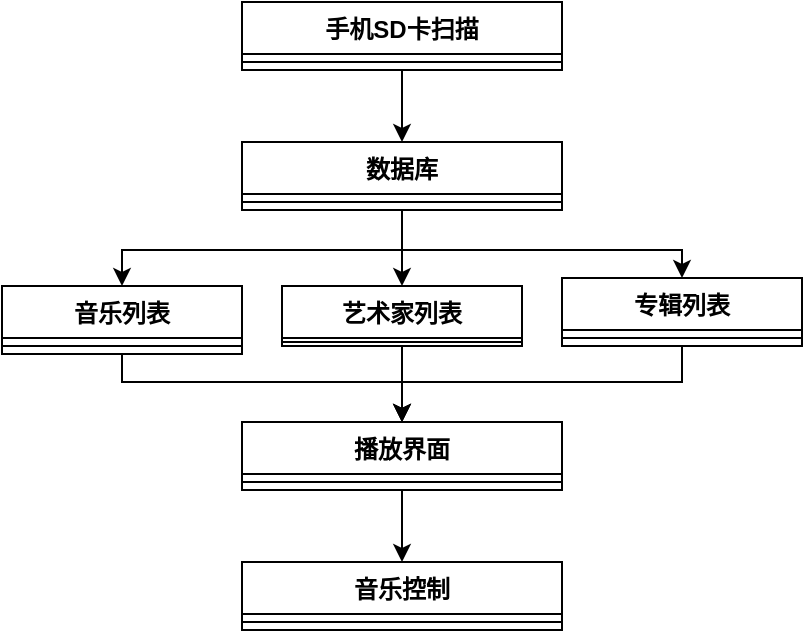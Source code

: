 <mxfile version="14.1.8" type="github">
  <diagram name="Page-1" id="e7e014a7-5840-1c2e-5031-d8a46d1fe8dd">
    <mxGraphModel dx="862" dy="681" grid="1" gridSize="10" guides="1" tooltips="1" connect="1" arrows="1" fold="1" page="1" pageScale="1" pageWidth="1169" pageHeight="826" background="#ffffff" math="0" shadow="0">
      <root>
        <mxCell id="0" />
        <mxCell id="1" parent="0" />
        <mxCell id="L2IM8PHdvOky3r9GJcnh-61" style="edgeStyle=orthogonalEdgeStyle;rounded=0;orthogonalLoop=1;jettySize=auto;html=1;exitX=0.5;exitY=1;exitDx=0;exitDy=0;entryX=0.5;entryY=0;entryDx=0;entryDy=0;" edge="1" parent="1" source="L2IM8PHdvOky3r9GJcnh-41" target="L2IM8PHdvOky3r9GJcnh-49">
          <mxGeometry relative="1" as="geometry" />
        </mxCell>
        <mxCell id="L2IM8PHdvOky3r9GJcnh-41" value="手机SD卡扫描" style="swimlane;fontStyle=1;align=center;verticalAlign=top;childLayout=stackLayout;horizontal=1;startSize=26;horizontalStack=0;resizeParent=1;resizeParentMax=0;resizeLast=0;collapsible=1;marginBottom=0;" vertex="1" parent="1">
          <mxGeometry x="260" y="150" width="160" height="34" as="geometry" />
        </mxCell>
        <mxCell id="L2IM8PHdvOky3r9GJcnh-43" value="" style="line;strokeWidth=1;fillColor=none;align=left;verticalAlign=middle;spacingTop=-1;spacingLeft=3;spacingRight=3;rotatable=0;labelPosition=right;points=[];portConstraint=eastwest;" vertex="1" parent="L2IM8PHdvOky3r9GJcnh-41">
          <mxGeometry y="26" width="160" height="8" as="geometry" />
        </mxCell>
        <mxCell id="L2IM8PHdvOky3r9GJcnh-62" style="edgeStyle=orthogonalEdgeStyle;rounded=0;orthogonalLoop=1;jettySize=auto;html=1;exitX=0.5;exitY=1;exitDx=0;exitDy=0;entryX=0.5;entryY=0;entryDx=0;entryDy=0;" edge="1" parent="1" source="L2IM8PHdvOky3r9GJcnh-49" target="L2IM8PHdvOky3r9GJcnh-53">
          <mxGeometry relative="1" as="geometry" />
        </mxCell>
        <mxCell id="L2IM8PHdvOky3r9GJcnh-65" style="edgeStyle=orthogonalEdgeStyle;rounded=0;orthogonalLoop=1;jettySize=auto;html=1;exitX=0.5;exitY=1;exitDx=0;exitDy=0;entryX=0.5;entryY=0;entryDx=0;entryDy=0;" edge="1" parent="1" source="L2IM8PHdvOky3r9GJcnh-49" target="L2IM8PHdvOky3r9GJcnh-55">
          <mxGeometry relative="1" as="geometry">
            <Array as="points">
              <mxPoint x="340" y="274" />
              <mxPoint x="480" y="274" />
            </Array>
          </mxGeometry>
        </mxCell>
        <mxCell id="L2IM8PHdvOky3r9GJcnh-66" style="edgeStyle=orthogonalEdgeStyle;rounded=0;orthogonalLoop=1;jettySize=auto;html=1;exitX=0.5;exitY=1;exitDx=0;exitDy=0;entryX=0.5;entryY=0;entryDx=0;entryDy=0;" edge="1" parent="1" source="L2IM8PHdvOky3r9GJcnh-49" target="L2IM8PHdvOky3r9GJcnh-51">
          <mxGeometry relative="1" as="geometry">
            <Array as="points">
              <mxPoint x="340" y="274" />
              <mxPoint x="200" y="274" />
            </Array>
          </mxGeometry>
        </mxCell>
        <mxCell id="L2IM8PHdvOky3r9GJcnh-49" value="数据库" style="swimlane;fontStyle=1;align=center;verticalAlign=top;childLayout=stackLayout;horizontal=1;startSize=26;horizontalStack=0;resizeParent=1;resizeParentMax=0;resizeLast=0;collapsible=1;marginBottom=0;" vertex="1" parent="1">
          <mxGeometry x="260" y="220" width="160" height="34" as="geometry" />
        </mxCell>
        <mxCell id="L2IM8PHdvOky3r9GJcnh-50" value="" style="line;strokeWidth=1;fillColor=none;align=left;verticalAlign=middle;spacingTop=-1;spacingLeft=3;spacingRight=3;rotatable=0;labelPosition=right;points=[];portConstraint=eastwest;" vertex="1" parent="L2IM8PHdvOky3r9GJcnh-49">
          <mxGeometry y="26" width="160" height="8" as="geometry" />
        </mxCell>
        <mxCell id="L2IM8PHdvOky3r9GJcnh-67" style="edgeStyle=orthogonalEdgeStyle;rounded=0;orthogonalLoop=1;jettySize=auto;html=1;exitX=0.5;exitY=1;exitDx=0;exitDy=0;" edge="1" parent="1" source="L2IM8PHdvOky3r9GJcnh-51">
          <mxGeometry relative="1" as="geometry">
            <mxPoint x="340" y="360" as="targetPoint" />
            <Array as="points">
              <mxPoint x="200" y="340" />
              <mxPoint x="340" y="340" />
            </Array>
          </mxGeometry>
        </mxCell>
        <mxCell id="L2IM8PHdvOky3r9GJcnh-51" value="音乐列表" style="swimlane;fontStyle=1;align=center;verticalAlign=top;childLayout=stackLayout;horizontal=1;startSize=26;horizontalStack=0;resizeParent=1;resizeParentMax=0;resizeLast=0;collapsible=1;marginBottom=0;" vertex="1" parent="1">
          <mxGeometry x="140" y="292" width="120" height="34" as="geometry" />
        </mxCell>
        <mxCell id="L2IM8PHdvOky3r9GJcnh-52" value="" style="line;strokeWidth=1;fillColor=none;align=left;verticalAlign=middle;spacingTop=-1;spacingLeft=3;spacingRight=3;rotatable=0;labelPosition=right;points=[];portConstraint=eastwest;" vertex="1" parent="L2IM8PHdvOky3r9GJcnh-51">
          <mxGeometry y="26" width="120" height="8" as="geometry" />
        </mxCell>
        <mxCell id="L2IM8PHdvOky3r9GJcnh-63" style="edgeStyle=orthogonalEdgeStyle;rounded=0;orthogonalLoop=1;jettySize=auto;html=1;exitX=0.5;exitY=1;exitDx=0;exitDy=0;entryX=0.5;entryY=0;entryDx=0;entryDy=0;" edge="1" parent="1" source="L2IM8PHdvOky3r9GJcnh-53" target="L2IM8PHdvOky3r9GJcnh-57">
          <mxGeometry relative="1" as="geometry" />
        </mxCell>
        <mxCell id="L2IM8PHdvOky3r9GJcnh-53" value="艺术家列表" style="swimlane;fontStyle=1;align=center;verticalAlign=top;childLayout=stackLayout;horizontal=1;startSize=26;horizontalStack=0;resizeParent=1;resizeParentMax=0;resizeLast=0;collapsible=1;marginBottom=0;" vertex="1" parent="1">
          <mxGeometry x="280" y="292" width="120" height="30" as="geometry" />
        </mxCell>
        <mxCell id="L2IM8PHdvOky3r9GJcnh-54" value="" style="line;strokeWidth=1;fillColor=none;align=left;verticalAlign=middle;spacingTop=-1;spacingLeft=3;spacingRight=3;rotatable=0;labelPosition=right;points=[];portConstraint=eastwest;" vertex="1" parent="L2IM8PHdvOky3r9GJcnh-53">
          <mxGeometry y="26" width="120" height="4" as="geometry" />
        </mxCell>
        <mxCell id="L2IM8PHdvOky3r9GJcnh-68" style="edgeStyle=orthogonalEdgeStyle;rounded=0;orthogonalLoop=1;jettySize=auto;html=1;exitX=0.5;exitY=1;exitDx=0;exitDy=0;entryX=0.5;entryY=0;entryDx=0;entryDy=0;" edge="1" parent="1" source="L2IM8PHdvOky3r9GJcnh-55" target="L2IM8PHdvOky3r9GJcnh-57">
          <mxGeometry relative="1" as="geometry">
            <Array as="points">
              <mxPoint x="480" y="340" />
              <mxPoint x="340" y="340" />
            </Array>
          </mxGeometry>
        </mxCell>
        <mxCell id="L2IM8PHdvOky3r9GJcnh-55" value="专辑列表" style="swimlane;fontStyle=1;align=center;verticalAlign=top;childLayout=stackLayout;horizontal=1;startSize=26;horizontalStack=0;resizeParent=1;resizeParentMax=0;resizeLast=0;collapsible=1;marginBottom=0;" vertex="1" parent="1">
          <mxGeometry x="420" y="288" width="120" height="34" as="geometry" />
        </mxCell>
        <mxCell id="L2IM8PHdvOky3r9GJcnh-56" value="" style="line;strokeWidth=1;fillColor=none;align=left;verticalAlign=middle;spacingTop=-1;spacingLeft=3;spacingRight=3;rotatable=0;labelPosition=right;points=[];portConstraint=eastwest;" vertex="1" parent="L2IM8PHdvOky3r9GJcnh-55">
          <mxGeometry y="26" width="120" height="8" as="geometry" />
        </mxCell>
        <mxCell id="L2IM8PHdvOky3r9GJcnh-64" style="edgeStyle=orthogonalEdgeStyle;rounded=0;orthogonalLoop=1;jettySize=auto;html=1;exitX=0.5;exitY=1;exitDx=0;exitDy=0;entryX=0.5;entryY=0;entryDx=0;entryDy=0;" edge="1" parent="1" source="L2IM8PHdvOky3r9GJcnh-57" target="L2IM8PHdvOky3r9GJcnh-59">
          <mxGeometry relative="1" as="geometry" />
        </mxCell>
        <mxCell id="L2IM8PHdvOky3r9GJcnh-57" value="播放界面" style="swimlane;fontStyle=1;align=center;verticalAlign=top;childLayout=stackLayout;horizontal=1;startSize=26;horizontalStack=0;resizeParent=1;resizeParentMax=0;resizeLast=0;collapsible=1;marginBottom=0;" vertex="1" parent="1">
          <mxGeometry x="260" y="360" width="160" height="34" as="geometry" />
        </mxCell>
        <mxCell id="L2IM8PHdvOky3r9GJcnh-58" value="" style="line;strokeWidth=1;fillColor=none;align=left;verticalAlign=middle;spacingTop=-1;spacingLeft=3;spacingRight=3;rotatable=0;labelPosition=right;points=[];portConstraint=eastwest;" vertex="1" parent="L2IM8PHdvOky3r9GJcnh-57">
          <mxGeometry y="26" width="160" height="8" as="geometry" />
        </mxCell>
        <mxCell id="L2IM8PHdvOky3r9GJcnh-59" value="音乐控制" style="swimlane;fontStyle=1;align=center;verticalAlign=top;childLayout=stackLayout;horizontal=1;startSize=26;horizontalStack=0;resizeParent=1;resizeParentMax=0;resizeLast=0;collapsible=1;marginBottom=0;" vertex="1" parent="1">
          <mxGeometry x="260" y="430" width="160" height="34" as="geometry" />
        </mxCell>
        <mxCell id="L2IM8PHdvOky3r9GJcnh-60" value="" style="line;strokeWidth=1;fillColor=none;align=left;verticalAlign=middle;spacingTop=-1;spacingLeft=3;spacingRight=3;rotatable=0;labelPosition=right;points=[];portConstraint=eastwest;" vertex="1" parent="L2IM8PHdvOky3r9GJcnh-59">
          <mxGeometry y="26" width="160" height="8" as="geometry" />
        </mxCell>
      </root>
    </mxGraphModel>
  </diagram>
</mxfile>
